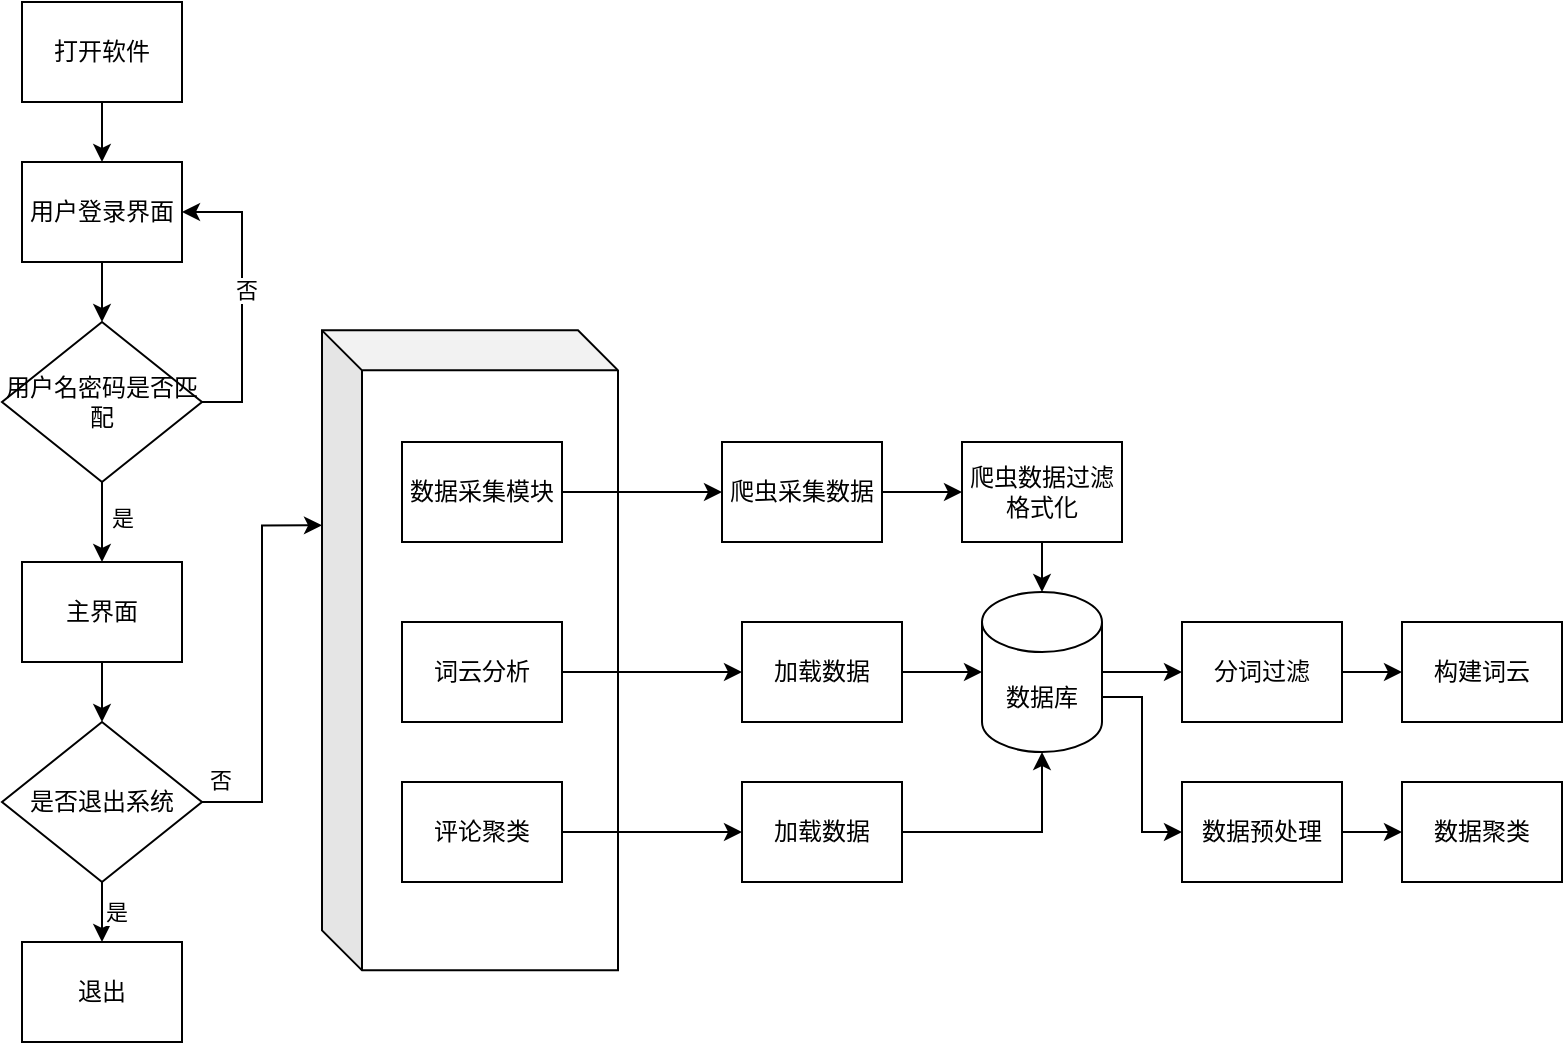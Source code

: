 <mxfile version="21.1.7" type="github">
  <diagram name="第 1 页" id="CS64Bk4b0ez6DxD_Rr9T">
    <mxGraphModel dx="1018" dy="530" grid="0" gridSize="10" guides="1" tooltips="1" connect="1" arrows="1" fold="1" page="1" pageScale="1" pageWidth="827" pageHeight="1169" background="none" math="0" shadow="0">
      <root>
        <mxCell id="0" />
        <mxCell id="1" parent="0" />
        <mxCell id="3w5I7WAEFjMPBjt8Ol1q-48" value="" style="shape=cube;whiteSpace=wrap;html=1;boundedLbl=1;backgroundOutline=1;darkOpacity=0.05;darkOpacity2=0.1;" vertex="1" parent="1">
          <mxGeometry x="190" y="204.17" width="148" height="320" as="geometry" />
        </mxCell>
        <mxCell id="3w5I7WAEFjMPBjt8Ol1q-7" style="edgeStyle=orthogonalEdgeStyle;rounded=0;orthogonalLoop=1;jettySize=auto;html=1;exitX=0.5;exitY=1;exitDx=0;exitDy=0;entryX=0.5;entryY=0;entryDx=0;entryDy=0;" edge="1" parent="1" source="3w5I7WAEFjMPBjt8Ol1q-1" target="3w5I7WAEFjMPBjt8Ol1q-2">
          <mxGeometry relative="1" as="geometry" />
        </mxCell>
        <mxCell id="3w5I7WAEFjMPBjt8Ol1q-1" value="打开软件" style="rounded=0;whiteSpace=wrap;html=1;" vertex="1" parent="1">
          <mxGeometry x="40" y="40" width="80" height="50" as="geometry" />
        </mxCell>
        <mxCell id="3w5I7WAEFjMPBjt8Ol1q-8" style="edgeStyle=orthogonalEdgeStyle;rounded=0;orthogonalLoop=1;jettySize=auto;html=1;exitX=0.5;exitY=1;exitDx=0;exitDy=0;entryX=0.5;entryY=0;entryDx=0;entryDy=0;" edge="1" parent="1" source="3w5I7WAEFjMPBjt8Ol1q-2" target="3w5I7WAEFjMPBjt8Ol1q-5">
          <mxGeometry relative="1" as="geometry" />
        </mxCell>
        <mxCell id="3w5I7WAEFjMPBjt8Ol1q-2" value="用户登录界面" style="rounded=0;whiteSpace=wrap;html=1;" vertex="1" parent="1">
          <mxGeometry x="40" y="120" width="80" height="50" as="geometry" />
        </mxCell>
        <mxCell id="3w5I7WAEFjMPBjt8Ol1q-9" style="edgeStyle=orthogonalEdgeStyle;rounded=0;orthogonalLoop=1;jettySize=auto;html=1;exitX=1;exitY=0.5;exitDx=0;exitDy=0;entryX=1;entryY=0.5;entryDx=0;entryDy=0;" edge="1" parent="1" source="3w5I7WAEFjMPBjt8Ol1q-5" target="3w5I7WAEFjMPBjt8Ol1q-2">
          <mxGeometry relative="1" as="geometry" />
        </mxCell>
        <mxCell id="3w5I7WAEFjMPBjt8Ol1q-10" value="否" style="edgeLabel;html=1;align=center;verticalAlign=middle;resizable=0;points=[];" vertex="1" connectable="0" parent="3w5I7WAEFjMPBjt8Ol1q-9">
          <mxGeometry x="0.05" y="-2" relative="1" as="geometry">
            <mxPoint as="offset" />
          </mxGeometry>
        </mxCell>
        <mxCell id="3w5I7WAEFjMPBjt8Ol1q-12" style="edgeStyle=orthogonalEdgeStyle;rounded=0;orthogonalLoop=1;jettySize=auto;html=1;exitX=0.5;exitY=1;exitDx=0;exitDy=0;entryX=0.5;entryY=0;entryDx=0;entryDy=0;" edge="1" parent="1" source="3w5I7WAEFjMPBjt8Ol1q-5" target="3w5I7WAEFjMPBjt8Ol1q-11">
          <mxGeometry relative="1" as="geometry" />
        </mxCell>
        <mxCell id="3w5I7WAEFjMPBjt8Ol1q-5" value="用户名密码是否匹配" style="rhombus;whiteSpace=wrap;html=1;" vertex="1" parent="1">
          <mxGeometry x="30" y="200" width="100" height="80" as="geometry" />
        </mxCell>
        <mxCell id="3w5I7WAEFjMPBjt8Ol1q-37" style="edgeStyle=orthogonalEdgeStyle;rounded=0;orthogonalLoop=1;jettySize=auto;html=1;exitX=0.5;exitY=1;exitDx=0;exitDy=0;entryX=0.5;entryY=0;entryDx=0;entryDy=0;" edge="1" parent="1" source="3w5I7WAEFjMPBjt8Ol1q-11" target="3w5I7WAEFjMPBjt8Ol1q-36">
          <mxGeometry relative="1" as="geometry" />
        </mxCell>
        <mxCell id="3w5I7WAEFjMPBjt8Ol1q-11" value="主界面" style="rounded=0;whiteSpace=wrap;html=1;" vertex="1" parent="1">
          <mxGeometry x="40" y="320" width="80" height="50" as="geometry" />
        </mxCell>
        <mxCell id="3w5I7WAEFjMPBjt8Ol1q-51" style="edgeStyle=orthogonalEdgeStyle;rounded=0;orthogonalLoop=1;jettySize=auto;html=1;exitX=1;exitY=0.5;exitDx=0;exitDy=0;entryX=0;entryY=0.5;entryDx=0;entryDy=0;" edge="1" parent="1" source="3w5I7WAEFjMPBjt8Ol1q-14" target="3w5I7WAEFjMPBjt8Ol1q-18">
          <mxGeometry relative="1" as="geometry" />
        </mxCell>
        <mxCell id="3w5I7WAEFjMPBjt8Ol1q-14" value="爬虫采集数据" style="rounded=0;whiteSpace=wrap;html=1;" vertex="1" parent="1">
          <mxGeometry x="390" y="260" width="80" height="50" as="geometry" />
        </mxCell>
        <mxCell id="3w5I7WAEFjMPBjt8Ol1q-54" style="edgeStyle=orthogonalEdgeStyle;rounded=0;orthogonalLoop=1;jettySize=auto;html=1;exitX=0.5;exitY=1;exitDx=0;exitDy=0;entryX=0.5;entryY=0;entryDx=0;entryDy=0;entryPerimeter=0;" edge="1" parent="1" source="3w5I7WAEFjMPBjt8Ol1q-18" target="3w5I7WAEFjMPBjt8Ol1q-52">
          <mxGeometry relative="1" as="geometry" />
        </mxCell>
        <mxCell id="3w5I7WAEFjMPBjt8Ol1q-18" value="爬虫数据过滤格式化" style="rounded=0;whiteSpace=wrap;html=1;" vertex="1" parent="1">
          <mxGeometry x="510" y="260" width="80" height="50" as="geometry" />
        </mxCell>
        <mxCell id="3w5I7WAEFjMPBjt8Ol1q-59" style="edgeStyle=orthogonalEdgeStyle;rounded=0;orthogonalLoop=1;jettySize=auto;html=1;exitX=1;exitY=0.5;exitDx=0;exitDy=0;entryX=0;entryY=0.5;entryDx=0;entryDy=0;" edge="1" parent="1" source="3w5I7WAEFjMPBjt8Ol1q-22" target="3w5I7WAEFjMPBjt8Ol1q-26">
          <mxGeometry relative="1" as="geometry" />
        </mxCell>
        <mxCell id="3w5I7WAEFjMPBjt8Ol1q-22" value="分词过滤" style="rounded=0;whiteSpace=wrap;html=1;" vertex="1" parent="1">
          <mxGeometry x="620" y="350" width="80" height="50" as="geometry" />
        </mxCell>
        <mxCell id="3w5I7WAEFjMPBjt8Ol1q-26" value="构建词云" style="rounded=0;whiteSpace=wrap;html=1;" vertex="1" parent="1">
          <mxGeometry x="730" y="350" width="80" height="50" as="geometry" />
        </mxCell>
        <mxCell id="3w5I7WAEFjMPBjt8Ol1q-61" style="edgeStyle=orthogonalEdgeStyle;rounded=0;orthogonalLoop=1;jettySize=auto;html=1;exitX=1;exitY=0.5;exitDx=0;exitDy=0;entryX=0;entryY=0.5;entryDx=0;entryDy=0;" edge="1" parent="1" source="3w5I7WAEFjMPBjt8Ol1q-29" target="3w5I7WAEFjMPBjt8Ol1q-30">
          <mxGeometry relative="1" as="geometry" />
        </mxCell>
        <mxCell id="3w5I7WAEFjMPBjt8Ol1q-29" value="数据预处理" style="rounded=0;whiteSpace=wrap;html=1;" vertex="1" parent="1">
          <mxGeometry x="620" y="430" width="80" height="50" as="geometry" />
        </mxCell>
        <mxCell id="3w5I7WAEFjMPBjt8Ol1q-30" value="数据聚类" style="rounded=0;whiteSpace=wrap;html=1;" vertex="1" parent="1">
          <mxGeometry x="730" y="430" width="80" height="50" as="geometry" />
        </mxCell>
        <mxCell id="3w5I7WAEFjMPBjt8Ol1q-39" style="edgeStyle=orthogonalEdgeStyle;rounded=0;orthogonalLoop=1;jettySize=auto;html=1;exitX=0.5;exitY=1;exitDx=0;exitDy=0;entryX=0.5;entryY=0;entryDx=0;entryDy=0;" edge="1" parent="1" source="3w5I7WAEFjMPBjt8Ol1q-36" target="3w5I7WAEFjMPBjt8Ol1q-38">
          <mxGeometry relative="1" as="geometry" />
        </mxCell>
        <mxCell id="3w5I7WAEFjMPBjt8Ol1q-49" style="edgeStyle=orthogonalEdgeStyle;rounded=0;orthogonalLoop=1;jettySize=auto;html=1;exitX=1;exitY=0.5;exitDx=0;exitDy=0;entryX=0;entryY=0;entryDx=0;entryDy=97.5;entryPerimeter=0;" edge="1" parent="1" source="3w5I7WAEFjMPBjt8Ol1q-36" target="3w5I7WAEFjMPBjt8Ol1q-48">
          <mxGeometry relative="1" as="geometry" />
        </mxCell>
        <mxCell id="3w5I7WAEFjMPBjt8Ol1q-36" value="是否退出系统" style="rhombus;whiteSpace=wrap;html=1;" vertex="1" parent="1">
          <mxGeometry x="30" y="400" width="100" height="80" as="geometry" />
        </mxCell>
        <mxCell id="3w5I7WAEFjMPBjt8Ol1q-38" value="退出" style="rounded=0;whiteSpace=wrap;html=1;" vertex="1" parent="1">
          <mxGeometry x="40" y="510" width="80" height="50" as="geometry" />
        </mxCell>
        <mxCell id="3w5I7WAEFjMPBjt8Ol1q-40" value="是" style="edgeLabel;html=1;align=center;verticalAlign=middle;resizable=0;points=[];" vertex="1" connectable="0" parent="1">
          <mxGeometry x="162" y="194.167" as="geometry">
            <mxPoint x="-72" y="104" as="offset" />
          </mxGeometry>
        </mxCell>
        <mxCell id="3w5I7WAEFjMPBjt8Ol1q-41" value="否" style="edgeLabel;html=1;align=center;verticalAlign=middle;resizable=0;points=[];" vertex="1" connectable="0" parent="1">
          <mxGeometry x="172" y="204.167" as="geometry">
            <mxPoint x="-33" y="225" as="offset" />
          </mxGeometry>
        </mxCell>
        <mxCell id="3w5I7WAEFjMPBjt8Ol1q-43" value="是" style="edgeLabel;html=1;align=center;verticalAlign=middle;resizable=0;points=[];" vertex="1" connectable="0" parent="1">
          <mxGeometry x="120" y="269.997" as="geometry">
            <mxPoint x="-33" y="225" as="offset" />
          </mxGeometry>
        </mxCell>
        <mxCell id="3w5I7WAEFjMPBjt8Ol1q-50" style="edgeStyle=orthogonalEdgeStyle;rounded=0;orthogonalLoop=1;jettySize=auto;html=1;exitX=1;exitY=0.5;exitDx=0;exitDy=0;entryX=0;entryY=0.5;entryDx=0;entryDy=0;" edge="1" parent="1" source="3w5I7WAEFjMPBjt8Ol1q-45" target="3w5I7WAEFjMPBjt8Ol1q-14">
          <mxGeometry relative="1" as="geometry" />
        </mxCell>
        <mxCell id="3w5I7WAEFjMPBjt8Ol1q-45" value="数据采集模块" style="rounded=0;whiteSpace=wrap;html=1;" vertex="1" parent="1">
          <mxGeometry x="230" y="260" width="80" height="50" as="geometry" />
        </mxCell>
        <mxCell id="3w5I7WAEFjMPBjt8Ol1q-55" style="edgeStyle=orthogonalEdgeStyle;rounded=0;orthogonalLoop=1;jettySize=auto;html=1;exitX=1;exitY=0.5;exitDx=0;exitDy=0;entryX=0;entryY=0.5;entryDx=0;entryDy=0;" edge="1" parent="1" source="3w5I7WAEFjMPBjt8Ol1q-46" target="3w5I7WAEFjMPBjt8Ol1q-53">
          <mxGeometry relative="1" as="geometry" />
        </mxCell>
        <mxCell id="3w5I7WAEFjMPBjt8Ol1q-46" value="词云分析" style="rounded=0;whiteSpace=wrap;html=1;" vertex="1" parent="1">
          <mxGeometry x="230" y="350" width="80" height="50" as="geometry" />
        </mxCell>
        <mxCell id="3w5I7WAEFjMPBjt8Ol1q-63" style="edgeStyle=orthogonalEdgeStyle;rounded=0;orthogonalLoop=1;jettySize=auto;html=1;exitX=1;exitY=0.5;exitDx=0;exitDy=0;entryX=0;entryY=0.5;entryDx=0;entryDy=0;" edge="1" parent="1" source="3w5I7WAEFjMPBjt8Ol1q-47" target="3w5I7WAEFjMPBjt8Ol1q-62">
          <mxGeometry relative="1" as="geometry" />
        </mxCell>
        <mxCell id="3w5I7WAEFjMPBjt8Ol1q-47" value="评论聚类" style="rounded=0;whiteSpace=wrap;html=1;" vertex="1" parent="1">
          <mxGeometry x="230" y="430" width="80" height="50" as="geometry" />
        </mxCell>
        <mxCell id="3w5I7WAEFjMPBjt8Ol1q-58" style="edgeStyle=orthogonalEdgeStyle;rounded=0;orthogonalLoop=1;jettySize=auto;html=1;exitX=1;exitY=0.5;exitDx=0;exitDy=0;exitPerimeter=0;entryX=0;entryY=0.5;entryDx=0;entryDy=0;" edge="1" parent="1" source="3w5I7WAEFjMPBjt8Ol1q-52" target="3w5I7WAEFjMPBjt8Ol1q-22">
          <mxGeometry relative="1" as="geometry" />
        </mxCell>
        <mxCell id="3w5I7WAEFjMPBjt8Ol1q-60" style="edgeStyle=orthogonalEdgeStyle;rounded=0;orthogonalLoop=1;jettySize=auto;html=1;exitX=1;exitY=0;exitDx=0;exitDy=52.5;exitPerimeter=0;entryX=0;entryY=0.5;entryDx=0;entryDy=0;" edge="1" parent="1" source="3w5I7WAEFjMPBjt8Ol1q-52" target="3w5I7WAEFjMPBjt8Ol1q-29">
          <mxGeometry relative="1" as="geometry" />
        </mxCell>
        <mxCell id="3w5I7WAEFjMPBjt8Ol1q-52" value="数据库" style="shape=cylinder3;whiteSpace=wrap;html=1;boundedLbl=1;backgroundOutline=1;size=15;" vertex="1" parent="1">
          <mxGeometry x="520" y="335" width="60" height="80" as="geometry" />
        </mxCell>
        <mxCell id="3w5I7WAEFjMPBjt8Ol1q-57" style="edgeStyle=orthogonalEdgeStyle;rounded=0;orthogonalLoop=1;jettySize=auto;html=1;exitX=1;exitY=0.5;exitDx=0;exitDy=0;entryX=0;entryY=0.5;entryDx=0;entryDy=0;entryPerimeter=0;" edge="1" parent="1" source="3w5I7WAEFjMPBjt8Ol1q-53" target="3w5I7WAEFjMPBjt8Ol1q-52">
          <mxGeometry relative="1" as="geometry" />
        </mxCell>
        <mxCell id="3w5I7WAEFjMPBjt8Ol1q-53" value="加载数据" style="rounded=0;whiteSpace=wrap;html=1;" vertex="1" parent="1">
          <mxGeometry x="400" y="350" width="80" height="50" as="geometry" />
        </mxCell>
        <mxCell id="3w5I7WAEFjMPBjt8Ol1q-64" style="edgeStyle=orthogonalEdgeStyle;rounded=0;orthogonalLoop=1;jettySize=auto;html=1;exitX=1;exitY=0.5;exitDx=0;exitDy=0;entryX=0.5;entryY=1;entryDx=0;entryDy=0;entryPerimeter=0;" edge="1" parent="1" source="3w5I7WAEFjMPBjt8Ol1q-62" target="3w5I7WAEFjMPBjt8Ol1q-52">
          <mxGeometry relative="1" as="geometry" />
        </mxCell>
        <mxCell id="3w5I7WAEFjMPBjt8Ol1q-62" value="加载数据" style="rounded=0;whiteSpace=wrap;html=1;" vertex="1" parent="1">
          <mxGeometry x="400" y="430" width="80" height="50" as="geometry" />
        </mxCell>
      </root>
    </mxGraphModel>
  </diagram>
</mxfile>
